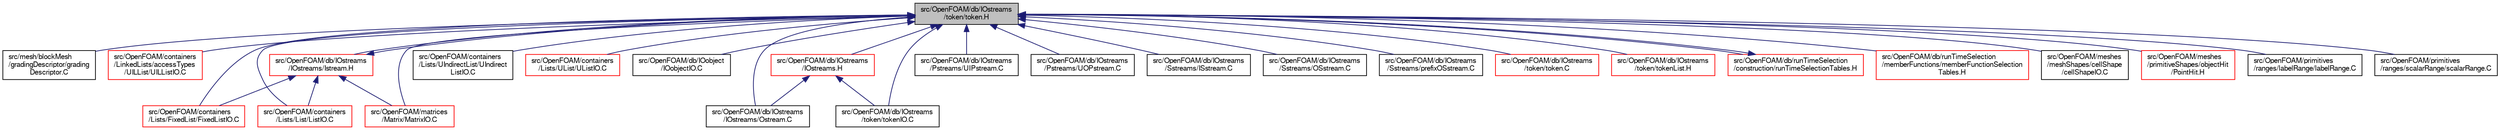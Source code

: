 digraph "src/OpenFOAM/db/IOstreams/token/token.H"
{
  bgcolor="transparent";
  edge [fontname="FreeSans",fontsize="10",labelfontname="FreeSans",labelfontsize="10"];
  node [fontname="FreeSans",fontsize="10",shape=record];
  Node54 [label="src/OpenFOAM/db/IOstreams\l/token/token.H",height=0.2,width=0.4,color="black", fillcolor="grey75", style="filled", fontcolor="black"];
  Node54 -> Node55 [dir="back",color="midnightblue",fontsize="10",style="solid",fontname="FreeSans"];
  Node55 [label="src/mesh/blockMesh\l/gradingDescriptor/grading\lDescriptor.C",height=0.2,width=0.4,color="black",URL="$a07085.html"];
  Node54 -> Node56 [dir="back",color="midnightblue",fontsize="10",style="solid",fontname="FreeSans"];
  Node56 [label="src/OpenFOAM/containers\l/LinkedLists/accessTypes\l/UILList/UILListIO.C",height=0.2,width=0.4,color="red",URL="$a08549.html"];
  Node54 -> Node58 [dir="back",color="midnightblue",fontsize="10",style="solid",fontname="FreeSans"];
  Node58 [label="src/OpenFOAM/containers\l/Lists/FixedList/FixedListIO.C",height=0.2,width=0.4,color="red",URL="$a08648.html"];
  Node54 -> Node60 [dir="back",color="midnightblue",fontsize="10",style="solid",fontname="FreeSans"];
  Node60 [label="src/OpenFOAM/containers\l/Lists/List/ListIO.C",height=0.2,width=0.4,color="red",URL="$a08672.html"];
  Node54 -> Node62 [dir="back",color="midnightblue",fontsize="10",style="solid",fontname="FreeSans"];
  Node62 [label="src/OpenFOAM/containers\l/Lists/UIndirectList/UIndirect\lListIO.C",height=0.2,width=0.4,color="black",URL="$a08753.html"];
  Node54 -> Node63 [dir="back",color="midnightblue",fontsize="10",style="solid",fontname="FreeSans"];
  Node63 [label="src/OpenFOAM/containers\l/Lists/UList/UListIO.C",height=0.2,width=0.4,color="red",URL="$a08765.html"];
  Node54 -> Node65 [dir="back",color="midnightblue",fontsize="10",style="solid",fontname="FreeSans"];
  Node65 [label="src/OpenFOAM/db/IOobject\l/IOobjectIO.C",height=0.2,width=0.4,color="black",URL="$a08993.html",tooltip="Print a summary of the data described by the IOobject (for use in erroring, etc.) via the global &#39;Inf..."];
  Node54 -> Node66 [dir="back",color="midnightblue",fontsize="10",style="solid",fontname="FreeSans"];
  Node66 [label="src/OpenFOAM/db/IOstreams\l/IOstreams/Istream.H",height=0.2,width=0.4,color="red",URL="$a09092.html"];
  Node66 -> Node58 [dir="back",color="midnightblue",fontsize="10",style="solid",fontname="FreeSans"];
  Node66 -> Node60 [dir="back",color="midnightblue",fontsize="10",style="solid",fontname="FreeSans"];
  Node66 -> Node54 [dir="back",color="midnightblue",fontsize="10",style="solid",fontname="FreeSans"];
  Node66 -> Node4755 [dir="back",color="midnightblue",fontsize="10",style="solid",fontname="FreeSans"];
  Node4755 [label="src/OpenFOAM/matrices\l/Matrix/MatrixIO.C",height=0.2,width=0.4,color="red",URL="$a11012.html"];
  Node54 -> Node384 [dir="back",color="midnightblue",fontsize="10",style="solid",fontname="FreeSans"];
  Node384 [label="src/OpenFOAM/db/IOstreams\l/IOstreams/Ostream.C",height=0.2,width=0.4,color="black",URL="$a09095.html"];
  Node54 -> Node340 [dir="back",color="midnightblue",fontsize="10",style="solid",fontname="FreeSans"];
  Node340 [label="src/OpenFOAM/db/IOstreams\l/IOstreams.H",height=0.2,width=0.4,color="red",URL="$a09104.html",tooltip="Useful combination of include files which define Sin, Sout and Serr and the use of IO streams general..."];
  Node340 -> Node384 [dir="back",color="midnightblue",fontsize="10",style="solid",fontname="FreeSans"];
  Node340 -> Node387 [dir="back",color="midnightblue",fontsize="10",style="solid",fontname="FreeSans"];
  Node387 [label="src/OpenFOAM/db/IOstreams\l/token/tokenIO.C",height=0.2,width=0.4,color="black",URL="$a09227.html",tooltip="Stream operators for token. "];
  Node54 -> Node219 [dir="back",color="midnightblue",fontsize="10",style="solid",fontname="FreeSans"];
  Node219 [label="src/OpenFOAM/db/IOstreams\l/Pstreams/UIPstream.C",height=0.2,width=0.4,color="black",URL="$a09149.html"];
  Node54 -> Node4916 [dir="back",color="midnightblue",fontsize="10",style="solid",fontname="FreeSans"];
  Node4916 [label="src/OpenFOAM/db/IOstreams\l/Pstreams/UOPstream.C",height=0.2,width=0.4,color="black",URL="$a09155.html",tooltip="Write primitive and binary block from UOPstream. "];
  Node54 -> Node4047 [dir="back",color="midnightblue",fontsize="10",style="solid",fontname="FreeSans"];
  Node4047 [label="src/OpenFOAM/db/IOstreams\l/Sstreams/ISstream.C",height=0.2,width=0.4,color="black",URL="$a09170.html"];
  Node54 -> Node4917 [dir="back",color="midnightblue",fontsize="10",style="solid",fontname="FreeSans"];
  Node4917 [label="src/OpenFOAM/db/IOstreams\l/Sstreams/OSstream.C",height=0.2,width=0.4,color="black",URL="$a09179.html"];
  Node54 -> Node4918 [dir="back",color="midnightblue",fontsize="10",style="solid",fontname="FreeSans"];
  Node4918 [label="src/OpenFOAM/db/IOstreams\l/Sstreams/prefixOSstream.C",height=0.2,width=0.4,color="black",URL="$a09188.html"];
  Node54 -> Node4919 [dir="back",color="midnightblue",fontsize="10",style="solid",fontname="FreeSans"];
  Node4919 [label="src/OpenFOAM/db/IOstreams\l/token/token.C",height=0.2,width=0.4,color="red",URL="$a09218.html"];
  Node54 -> Node387 [dir="back",color="midnightblue",fontsize="10",style="solid",fontname="FreeSans"];
  Node54 -> Node4920 [dir="back",color="midnightblue",fontsize="10",style="solid",fontname="FreeSans"];
  Node4920 [label="src/OpenFOAM/db/IOstreams\l/token/tokenList.H",height=0.2,width=0.4,color="red",URL="$a09230.html"];
  Node54 -> Node4921 [dir="back",color="midnightblue",fontsize="10",style="solid",fontname="FreeSans"];
  Node4921 [label="src/OpenFOAM/db/runTimeSelection\l/construction/runTimeSelectionTables.H",height=0.2,width=0.4,color="red",URL="$a09266.html",tooltip="Macros to ease declaration of run-time selection tables. "];
  Node4921 -> Node54 [dir="back",color="midnightblue",fontsize="10",style="solid",fontname="FreeSans"];
  Node54 -> Node5058 [dir="back",color="midnightblue",fontsize="10",style="solid",fontname="FreeSans"];
  Node5058 [label="src/OpenFOAM/db/runTimeSelection\l/memberFunctions/memberFunctionSelection\lTables.H",height=0.2,width=0.4,color="red",URL="$a09278.html"];
  Node54 -> Node4755 [dir="back",color="midnightblue",fontsize="10",style="solid",fontname="FreeSans"];
  Node54 -> Node565 [dir="back",color="midnightblue",fontsize="10",style="solid",fontname="FreeSans"];
  Node565 [label="src/OpenFOAM/meshes\l/meshShapes/cellShape\l/cellShapeIO.C",height=0.2,width=0.4,color="black",URL="$a11285.html",tooltip="Reads a cellShape. "];
  Node54 -> Node5070 [dir="back",color="midnightblue",fontsize="10",style="solid",fontname="FreeSans"];
  Node5070 [label="src/OpenFOAM/meshes\l/primitiveShapes/objectHit\l/PointHit.H",height=0.2,width=0.4,color="red",URL="$a12035.html"];
  Node54 -> Node5075 [dir="back",color="midnightblue",fontsize="10",style="solid",fontname="FreeSans"];
  Node5075 [label="src/OpenFOAM/primitives\l/ranges/labelRange/labelRange.C",height=0.2,width=0.4,color="black",URL="$a12467.html"];
  Node54 -> Node5076 [dir="back",color="midnightblue",fontsize="10",style="solid",fontname="FreeSans"];
  Node5076 [label="src/OpenFOAM/primitives\l/ranges/scalarRange/scalarRange.C",height=0.2,width=0.4,color="black",URL="$a12485.html"];
}
